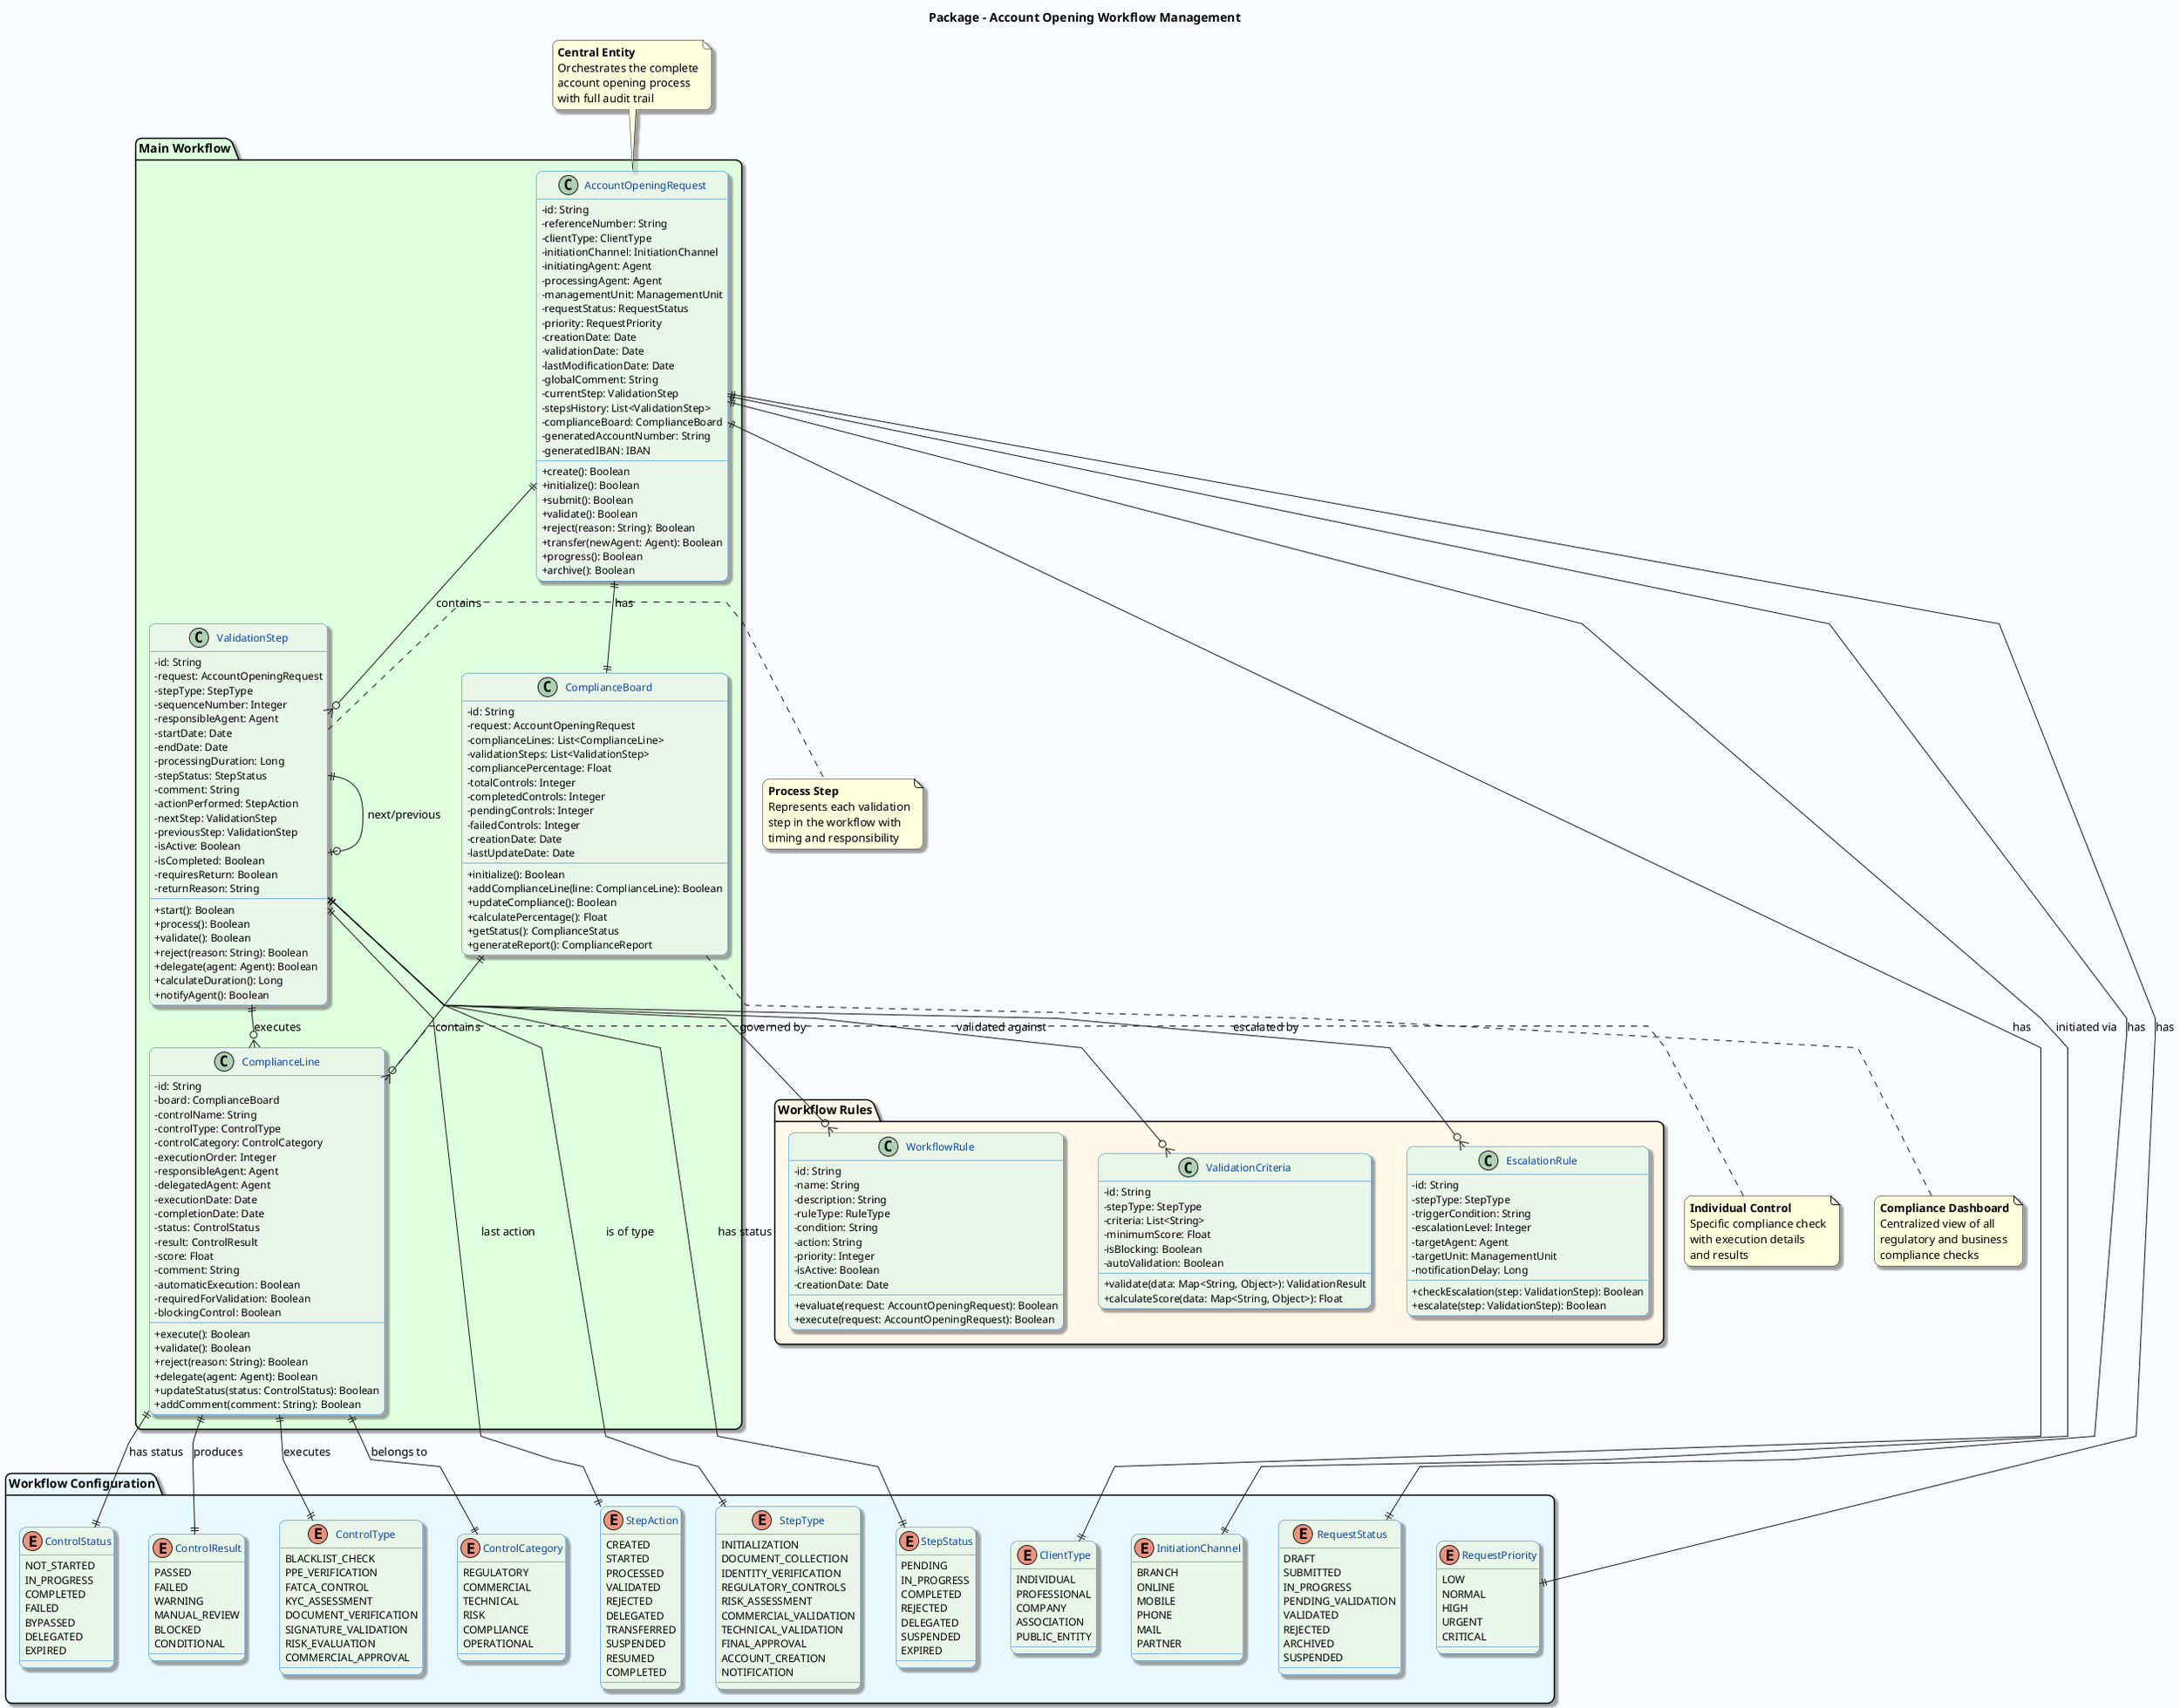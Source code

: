 @startuml WorkflowManagement
skinparam linetype polyline
skinparam backgroundColor #F8FBFF
skinparam classBackgroundColor #E8F5E8
skinparam classBorderColor #1976D2
skinparam classFontColor #0D47A1
skinparam classFontSize 13
skinparam classAttributeFontSize 12
skinparam classMethodFontSize 12
skinparam classAttributeIconSize 0
skinparam shadowing true
skinparam roundCorner 15
skinparam nodesep 40
skinparam ranksep 30

title Package - Account Opening Workflow Management

package "Main Workflow" #DDFFDD {
  class AccountOpeningRequest {
    - id: String
    - referenceNumber: String
    - clientType: ClientType
    - initiationChannel: InitiationChannel
    - initiatingAgent: Agent
    - processingAgent: Agent
    - managementUnit: ManagementUnit
    - requestStatus: RequestStatus
    - priority: RequestPriority
    - creationDate: Date
    - validationDate: Date
    - lastModificationDate: Date
    - globalComment: String
    - currentStep: ValidationStep
    - stepsHistory: List<ValidationStep>
    - complianceBoard: ComplianceBoard
    - generatedAccountNumber: String
    - generatedIBAN: IBAN
    + create(): Boolean
    + initialize(): Boolean
    + submit(): Boolean
    + validate(): Boolean
    + reject(reason: String): Boolean
    + transfer(newAgent: Agent): Boolean
    + progress(): Boolean
    + archive(): Boolean
  }

  class ValidationStep {
    - id: String
    - request: AccountOpeningRequest
    - stepType: StepType
    - sequenceNumber: Integer
    - responsibleAgent: Agent
    - startDate: Date
    - endDate: Date
    - processingDuration: Long
    - stepStatus: StepStatus
    - comment: String
    - actionPerformed: StepAction
    - nextStep: ValidationStep
    - previousStep: ValidationStep
    - isActive: Boolean
    - isCompleted: Boolean
    - requiresReturn: Boolean
    - returnReason: String
    + start(): Boolean
    + process(): Boolean
    + validate(): Boolean
    + reject(reason: String): Boolean
    + delegate(agent: Agent): Boolean
    + calculateDuration(): Long
    + notifyAgent(): Boolean
  }

  class ComplianceBoard {
    - id: String
    - request: AccountOpeningRequest
    - complianceLines: List<ComplianceLine>
    - validationSteps: List<ValidationStep>
    - compliancePercentage: Float
    - totalControls: Integer
    - completedControls: Integer
    - pendingControls: Integer
    - failedControls: Integer
    - creationDate: Date
    - lastUpdateDate: Date
    + initialize(): Boolean
    + addComplianceLine(line: ComplianceLine): Boolean
    + updateCompliance(): Boolean
    + calculatePercentage(): Float
    + getStatus(): ComplianceStatus
    + generateReport(): ComplianceReport
  }

  class ComplianceLine {
    - id: String
    - board: ComplianceBoard
    - controlName: String
    - controlType: ControlType
    - controlCategory: ControlCategory
    - executionOrder: Integer
    - responsibleAgent: Agent
    - delegatedAgent: Agent
    - executionDate: Date
    - completionDate: Date
    - status: ControlStatus
    - result: ControlResult
    - score: Float
    - comment: String
    - automaticExecution: Boolean
    - requiredForValidation: Boolean
    - blockingControl: Boolean
    + execute(): Boolean
    + validate(): Boolean
    + reject(reason: String): Boolean
    + delegate(agent: Agent): Boolean
    + updateStatus(status: ControlStatus): Boolean
    + addComment(comment: String): Boolean
  }
}

package "Workflow Configuration" #E8F8FF {
  enum ClientType {
    INDIVIDUAL
    PROFESSIONAL
    COMPANY
    ASSOCIATION
    PUBLIC_ENTITY
  }

  enum InitiationChannel {
    BRANCH
    ONLINE
    MOBILE
    PHONE
    MAIL
    PARTNER
  }

  enum RequestStatus {
    DRAFT
    SUBMITTED
    IN_PROGRESS
    PENDING_VALIDATION
    VALIDATED
    REJECTED
    ARCHIVED
    SUSPENDED
  }

  enum RequestPriority {
    LOW
    NORMAL
    HIGH
    URGENT
    CRITICAL
  }

  enum StepType {
    INITIALIZATION
    DOCUMENT_COLLECTION
    IDENTITY_VERIFICATION
    REGULATORY_CONTROLS
    RISK_ASSESSMENT
    COMMERCIAL_VALIDATION
    TECHNICAL_VALIDATION
    FINAL_APPROVAL
    ACCOUNT_CREATION
    NOTIFICATION
  }

  enum StepStatus {
    PENDING
    IN_PROGRESS
    COMPLETED
    REJECTED
    DELEGATED
    SUSPENDED
    EXPIRED
  }

  enum StepAction {
    CREATED
    STARTED
    PROCESSED
    VALIDATED
    REJECTED
    DELEGATED
    TRANSFERRED
    SUSPENDED
    RESUMED
    COMPLETED
  }

  enum ControlType {
    BLACKLIST_CHECK
    PPE_VERIFICATION
    FATCA_CONTROL
    KYC_ASSESSMENT
    DOCUMENT_VERIFICATION
    SIGNATURE_VALIDATION
    RISK_EVALUATION
    COMMERCIAL_APPROVAL
  }

  enum ControlCategory {
    REGULATORY
    COMMERCIAL
    TECHNICAL
    RISK
    COMPLIANCE
    OPERATIONAL
  }

  enum ControlStatus {
    NOT_STARTED
    IN_PROGRESS
    COMPLETED
    FAILED
    BYPASSED
    DELEGATED
    EXPIRED
  }

  enum ControlResult {
    PASSED
    FAILED
    WARNING
    MANUAL_REVIEW
    BLOCKED
    CONDITIONAL
  }
}

package "Workflow Rules" #FFF8E8 {
  class WorkflowRule {
    - id: String
    - name: String
    - description: String
    - ruleType: RuleType
    - condition: String
    - action: String
    - priority: Integer
    - isActive: Boolean
    - creationDate: Date
    + evaluate(request: AccountOpeningRequest): Boolean
    + execute(request: AccountOpeningRequest): Boolean
  }

  class ValidationCriteria {
    - id: String
    - stepType: StepType
    - criteria: List<String>
    - minimumScore: Float
    - isBlocking: Boolean
    - autoValidation: Boolean
    + validate(data: Map<String, Object>): ValidationResult
    + calculateScore(data: Map<String, Object>): Float
  }

  class EscalationRule {
    - id: String
    - stepType: StepType
    - triggerCondition: String
    - escalationLevel: Integer
    - targetAgent: Agent
    - targetUnit: ManagementUnit
    - notificationDelay: Long
    + checkEscalation(step: ValidationStep): Boolean
    + escalate(step: ValidationStep): Boolean
  }
}

' === RELATIONSHIPS ===

' Main workflow relationships
AccountOpeningRequest ||--o{ ValidationStep : "contains"
AccountOpeningRequest ||--|| ComplianceBoard : "has"
ComplianceBoard ||--o{ ComplianceLine : "contains"
ValidationStep ||--o{ ComplianceLine : "executes"

' Status and type relationships
AccountOpeningRequest ||--|| ClientType : "has"
AccountOpeningRequest ||--|| InitiationChannel : "initiated via"
AccountOpeningRequest ||--|| RequestStatus : "has"
AccountOpeningRequest ||--|| RequestPriority : "has"

ValidationStep ||--|| StepType : "is of type"
ValidationStep ||--|| StepStatus : "has status"
ValidationStep ||--|| StepAction : "last action"

ComplianceLine ||--|| ControlType : "executes"
ComplianceLine ||--|| ControlCategory : "belongs to"
ComplianceLine ||--|| ControlStatus : "has status"
ComplianceLine ||--|| ControlResult : "produces"

' Workflow rules relationships
ValidationStep ||--o{ WorkflowRule : "governed by"
ValidationStep ||--o{ ValidationCriteria : "validated against"
ValidationStep ||--o{ EscalationRule : "escalated by"

' Sequential relationships
ValidationStep ||--o| ValidationStep : "next/previous"

note top of AccountOpeningRequest : **Central Entity**\nOrchestrates the complete\naccount opening process\nwith full audit trail

note right of ValidationStep : **Process Step**\nRepresents each validation\nstep in the workflow with\ntiming and responsibility

note bottom of ComplianceBoard : **Compliance Dashboard**\nCentralized view of all\nregulatory and business\ncompliance checks

note left of ComplianceLine : **Individual Control**\nSpecific compliance check\nwith execution details\nand results

@enduml
